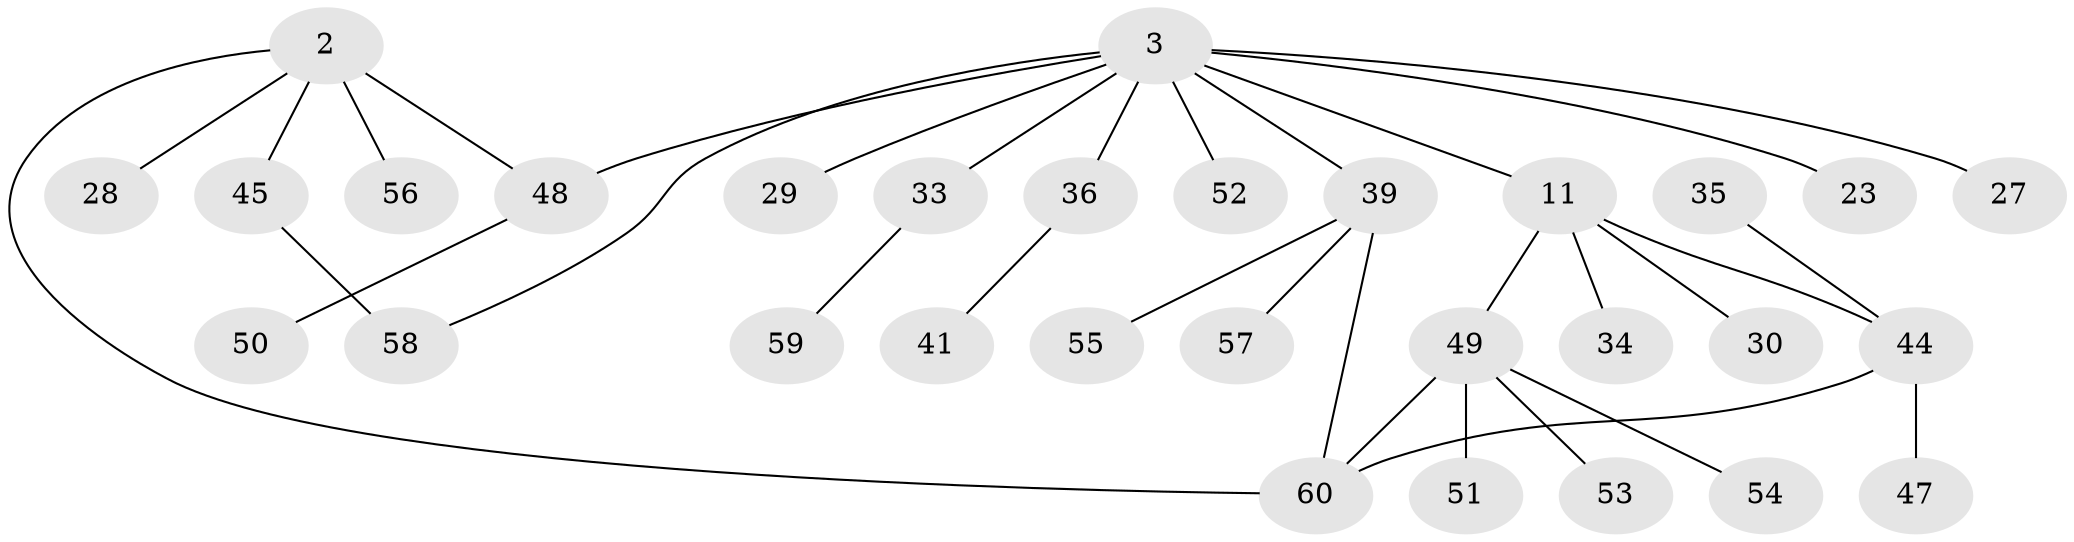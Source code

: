 // original degree distribution, {5: 0.06666666666666667, 6: 0.016666666666666666, 12: 0.016666666666666666, 4: 0.06666666666666667, 9: 0.03333333333333333, 1: 0.55, 2: 0.2, 3: 0.05}
// Generated by graph-tools (version 1.1) at 2025/47/03/09/25 04:47:08]
// undirected, 30 vertices, 33 edges
graph export_dot {
graph [start="1"]
  node [color=gray90,style=filled];
  2;
  3;
  11 [super="+6"];
  23;
  27 [super="+17"];
  28;
  29;
  30;
  33 [super="+4+10"];
  34;
  35;
  36;
  39 [super="+38"];
  41;
  44 [super="+24+42"];
  45;
  47;
  48 [super="+1+26"];
  49 [super="+43+46+15+22+25"];
  50 [super="+16"];
  51;
  52;
  53;
  54;
  55;
  56;
  57;
  58 [super="+40"];
  59;
  60;
  2 -- 28;
  2 -- 45;
  2 -- 48 [weight=2];
  2 -- 56;
  2 -- 60;
  3 -- 11 [weight=2];
  3 -- 23;
  3 -- 29;
  3 -- 36;
  3 -- 52;
  3 -- 58;
  3 -- 48 [weight=2];
  3 -- 33;
  3 -- 27;
  3 -- 39;
  11 -- 30;
  11 -- 34;
  11 -- 49;
  11 -- 44 [weight=2];
  33 -- 59;
  35 -- 44;
  36 -- 41;
  39 -- 55;
  39 -- 57;
  39 -- 60;
  44 -- 47;
  44 -- 60 [weight=2];
  45 -- 58 [weight=2];
  48 -- 50;
  49 -- 51;
  49 -- 54;
  49 -- 60;
  49 -- 53;
}
